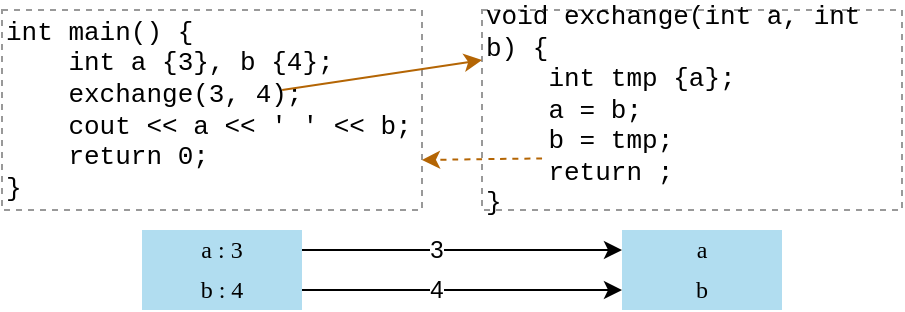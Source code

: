 <mxfile version="22.1.16" type="device">
  <diagram name="Page-1" id="gUvG4r4jfSp6b_kdzFB5">
    <mxGraphModel dx="674" dy="463" grid="1" gridSize="10" guides="1" tooltips="1" connect="1" arrows="1" fold="1" page="1" pageScale="1" pageWidth="850" pageHeight="1100" math="0" shadow="0">
      <root>
        <mxCell id="0" />
        <mxCell id="1" parent="0" />
        <mxCell id="oPTAR15sdM7ATH-QhesB-3" value="&lt;div style=&quot;border-color: var(--border-color); font-family: Consolas, &amp;quot;Courier New&amp;quot;, monospace; font-size: 13px;&quot;&gt;void exchange(int a, int b) {&lt;/div&gt;&lt;div style=&quot;border-color: var(--border-color); font-family: Consolas, &amp;quot;Courier New&amp;quot;, monospace; font-size: 13px;&quot;&gt;&amp;nbsp; &amp;nbsp; int tmp {a};&lt;/div&gt;&lt;div style=&quot;border-color: var(--border-color); font-family: Consolas, &amp;quot;Courier New&amp;quot;, monospace; font-size: 13px;&quot;&gt;&amp;nbsp; &amp;nbsp; a = b;&lt;/div&gt;&lt;div style=&quot;border-color: var(--border-color); font-family: Consolas, &amp;quot;Courier New&amp;quot;, monospace; font-size: 13px;&quot;&gt;&amp;nbsp; &amp;nbsp; b = tmp;&lt;/div&gt;&lt;div style=&quot;border-color: var(--border-color); font-family: Consolas, &amp;quot;Courier New&amp;quot;, monospace; font-size: 13px;&quot;&gt;&amp;nbsp; &amp;nbsp; return ;&lt;/div&gt;&lt;div style=&quot;border-color: var(--border-color); font-family: Consolas, &amp;quot;Courier New&amp;quot;, monospace; font-size: 13px;&quot;&gt;}&lt;/div&gt;" style="text;html=1;align=left;verticalAlign=middle;whiteSpace=wrap;rounded=0;strokeColor=#999999;strokeWidth=1;dashed=1;" parent="1" vertex="1">
          <mxGeometry x="240" width="210" height="100" as="geometry" />
        </mxCell>
        <mxCell id="oPTAR15sdM7ATH-QhesB-4" value="&lt;div style=&quot;border-color: var(--border-color); font-family: Consolas, &amp;quot;Courier New&amp;quot;, monospace; font-size: 13px;&quot;&gt;&lt;div style=&quot;border-color: var(--border-color);&quot;&gt;int main() {&lt;/div&gt;&lt;div style=&quot;border-color: var(--border-color);&quot;&gt;&amp;nbsp; &amp;nbsp; int a {3}, b {4};&lt;/div&gt;&lt;div style=&quot;border-color: var(--border-color);&quot;&gt;&amp;nbsp; &amp;nbsp; exchange(3, 4);&lt;/div&gt;&lt;div style=&quot;border-color: var(--border-color);&quot;&gt;&lt;span style=&quot;background-color: initial;&quot;&gt;&amp;nbsp; &amp;nbsp; cout &amp;lt;&amp;lt; a &amp;lt;&amp;lt; &#39; &#39; &amp;lt;&amp;lt; b;&lt;/span&gt;&lt;/div&gt;&lt;div style=&quot;border-color: var(--border-color);&quot;&gt;&amp;nbsp; &amp;nbsp; return 0;&lt;/div&gt;&lt;div style=&quot;border-color: var(--border-color);&quot;&gt;}&lt;/div&gt;&lt;/div&gt;" style="text;html=1;align=left;verticalAlign=middle;whiteSpace=wrap;rounded=0;strokeColor=#999999;strokeWidth=1;dashed=1;" parent="1" vertex="1">
          <mxGeometry width="210" height="100" as="geometry" />
        </mxCell>
        <mxCell id="oPTAR15sdM7ATH-QhesB-5" value="" style="curved=1;endArrow=classic;html=1;rounded=0;entryX=0;entryY=0.25;entryDx=0;entryDy=0;strokeColor=#b46504;exitX=0.667;exitY=0.4;exitDx=0;exitDy=0;exitPerimeter=0;fillColor=#fad7ac;" parent="1" source="oPTAR15sdM7ATH-QhesB-4" target="oPTAR15sdM7ATH-QhesB-3" edge="1">
          <mxGeometry width="50" height="50" relative="1" as="geometry">
            <mxPoint x="150" y="82" as="sourcePoint" />
            <mxPoint x="320.0" y="15.0" as="targetPoint" />
            <Array as="points" />
          </mxGeometry>
        </mxCell>
        <mxCell id="oPTAR15sdM7ATH-QhesB-6" value="" style="curved=1;endArrow=classic;html=1;rounded=0;strokeColor=#b46504;dashed=1;fillColor=#fad7ac;exitX=0.143;exitY=0.692;exitDx=0;exitDy=0;exitPerimeter=0;entryX=1;entryY=0.75;entryDx=0;entryDy=0;" parent="1" target="oPTAR15sdM7ATH-QhesB-4" edge="1">
          <mxGeometry width="50" height="50" relative="1" as="geometry">
            <mxPoint x="270.03" y="74.2" as="sourcePoint" />
            <mxPoint x="210" y="67.216" as="targetPoint" />
            <Array as="points" />
          </mxGeometry>
        </mxCell>
        <mxCell id="RycCwNWwFuVdqWp8321s-4" style="edgeStyle=orthogonalEdgeStyle;rounded=0;orthogonalLoop=1;jettySize=auto;html=1;" parent="1" source="oPTAR15sdM7ATH-QhesB-7" target="RycCwNWwFuVdqWp8321s-2" edge="1">
          <mxGeometry relative="1" as="geometry" />
        </mxCell>
        <mxCell id="RycCwNWwFuVdqWp8321s-6" value="3" style="edgeLabel;html=1;align=center;verticalAlign=middle;resizable=0;points=[];fontSize=12;" parent="RycCwNWwFuVdqWp8321s-4" vertex="1" connectable="0">
          <mxGeometry x="-0.16" relative="1" as="geometry">
            <mxPoint as="offset" />
          </mxGeometry>
        </mxCell>
        <mxCell id="oPTAR15sdM7ATH-QhesB-7" value="&lt;font face=&quot;consolas&quot;&gt;a : 3&lt;/font&gt;" style="rounded=0;whiteSpace=wrap;html=1;fillColor=#b1ddf0;strokeColor=none;" parent="1" vertex="1">
          <mxGeometry x="70" y="110" width="80" height="20" as="geometry" />
        </mxCell>
        <mxCell id="RycCwNWwFuVdqWp8321s-5" style="edgeStyle=orthogonalEdgeStyle;rounded=0;orthogonalLoop=1;jettySize=auto;html=1;" parent="1" source="RycCwNWwFuVdqWp8321s-1" target="RycCwNWwFuVdqWp8321s-3" edge="1">
          <mxGeometry relative="1" as="geometry" />
        </mxCell>
        <mxCell id="RycCwNWwFuVdqWp8321s-7" value="4" style="edgeLabel;html=1;align=center;verticalAlign=middle;resizable=0;points=[];fontSize=12;" parent="RycCwNWwFuVdqWp8321s-5" vertex="1" connectable="0">
          <mxGeometry x="-0.16" relative="1" as="geometry">
            <mxPoint as="offset" />
          </mxGeometry>
        </mxCell>
        <mxCell id="RycCwNWwFuVdqWp8321s-1" value="&lt;font face=&quot;consolas&quot;&gt;b : 4&lt;/font&gt;" style="rounded=0;whiteSpace=wrap;html=1;fillColor=#b1ddf0;strokeColor=none;" parent="1" vertex="1">
          <mxGeometry x="70" y="130" width="80" height="20" as="geometry" />
        </mxCell>
        <mxCell id="RycCwNWwFuVdqWp8321s-2" value="&lt;font face=&quot;consolas&quot;&gt;a&lt;/font&gt;" style="rounded=0;whiteSpace=wrap;html=1;fillColor=#b1ddf0;strokeColor=none;" parent="1" vertex="1">
          <mxGeometry x="310" y="110" width="80" height="20" as="geometry" />
        </mxCell>
        <mxCell id="RycCwNWwFuVdqWp8321s-3" value="&lt;font face=&quot;consolas&quot;&gt;b&lt;/font&gt;" style="rounded=0;whiteSpace=wrap;html=1;fillColor=#b1ddf0;strokeColor=none;" parent="1" vertex="1">
          <mxGeometry x="310" y="130" width="80" height="20" as="geometry" />
        </mxCell>
      </root>
    </mxGraphModel>
  </diagram>
</mxfile>
